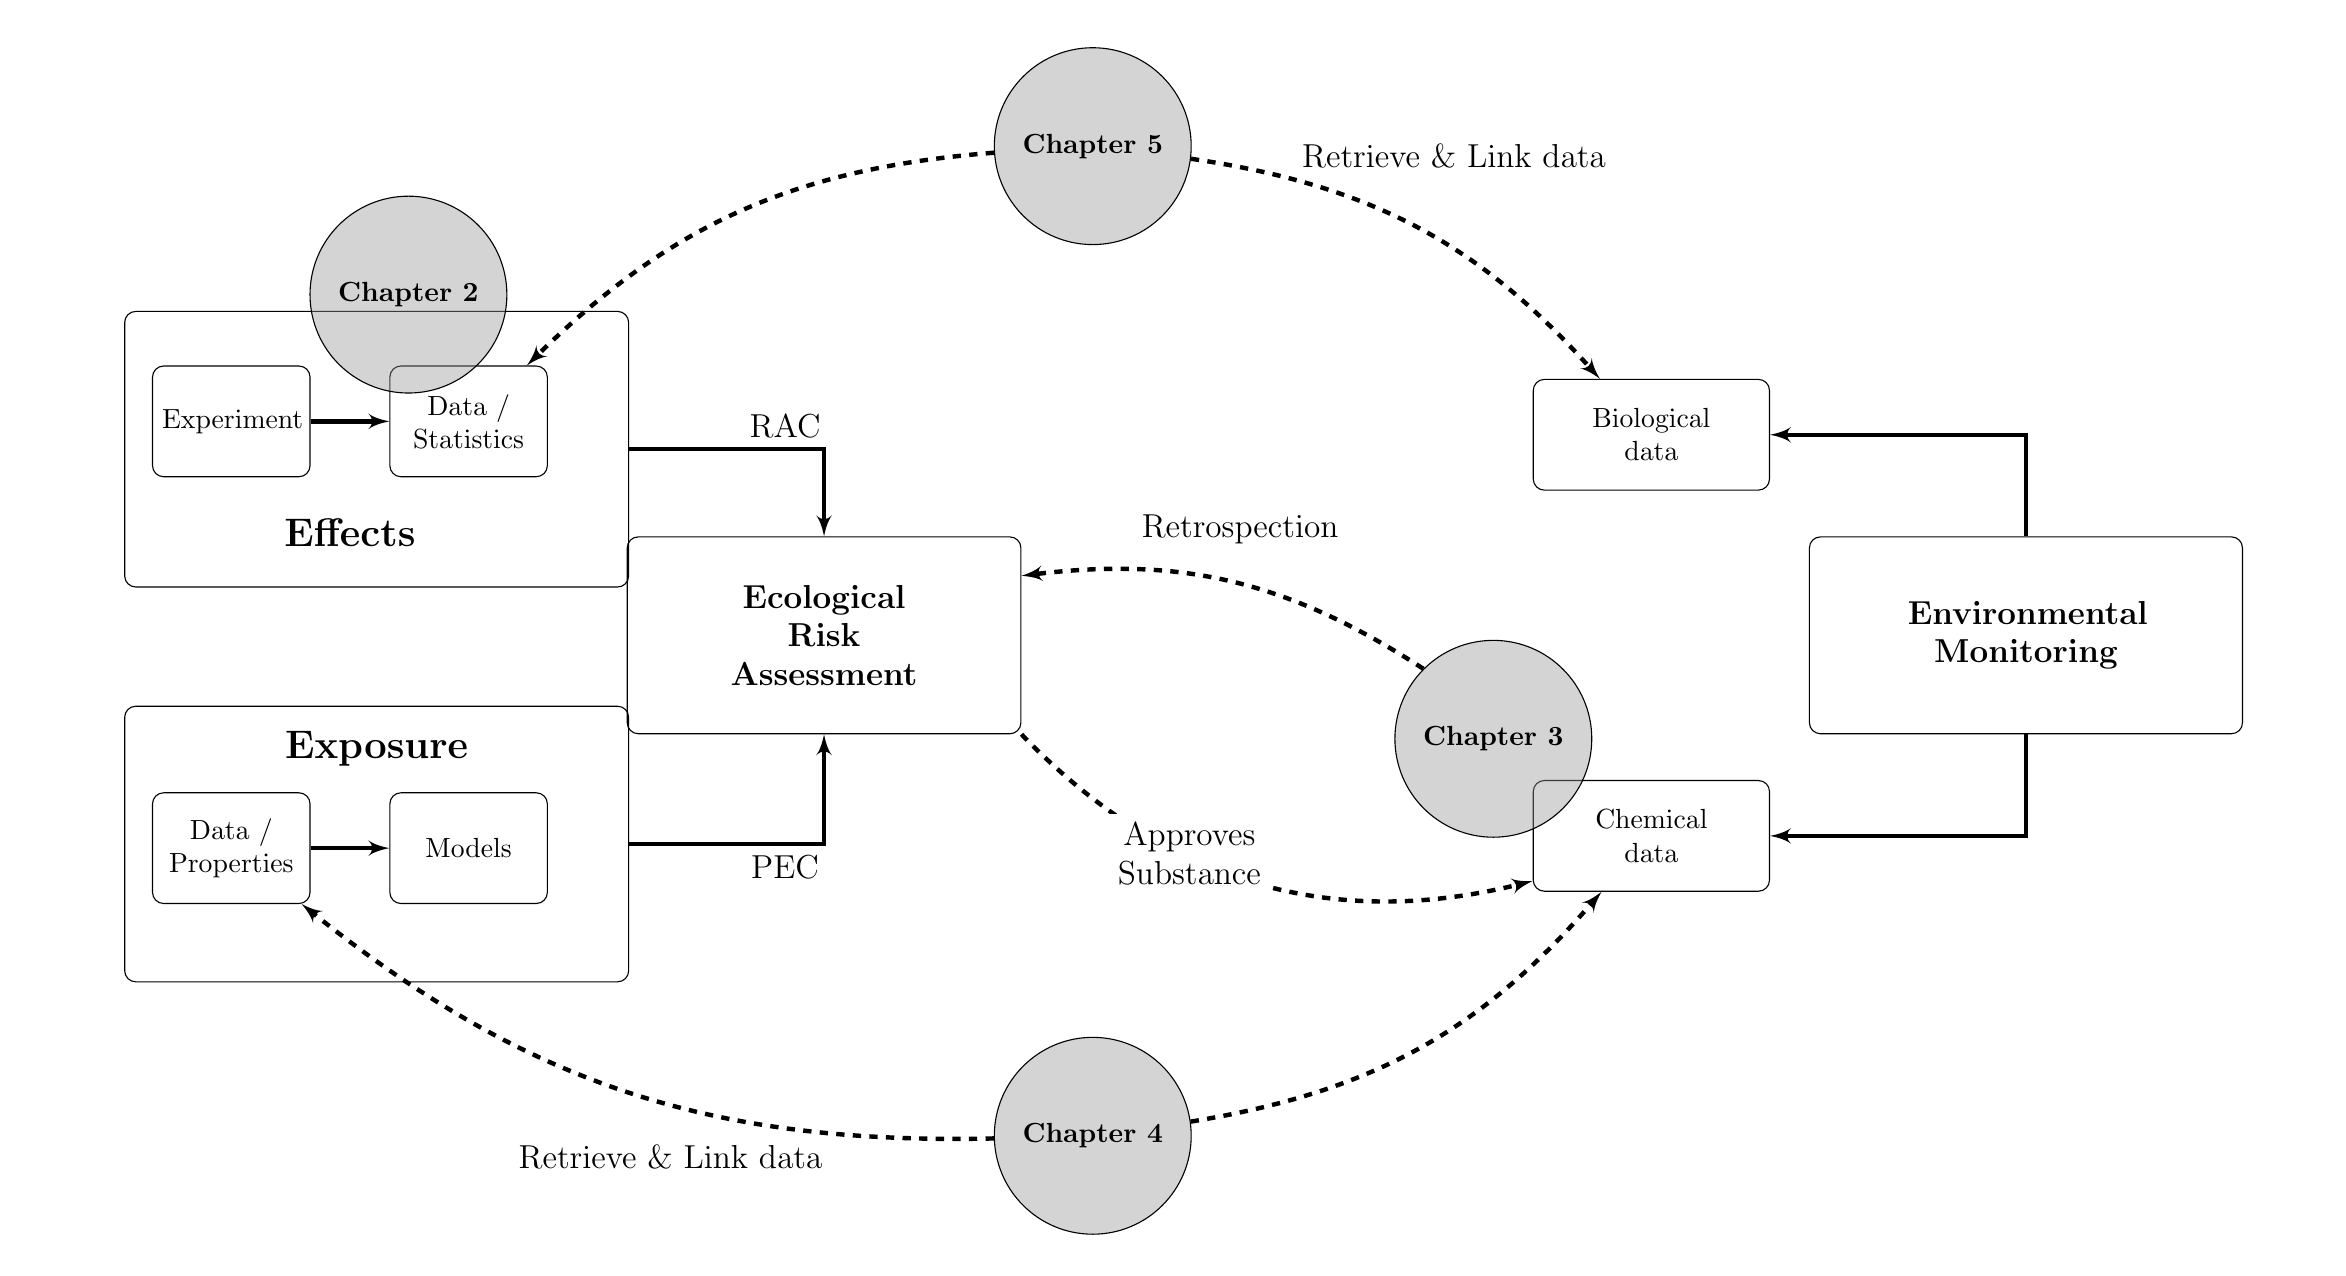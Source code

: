 % \tikzsetnextfilename{overview}
\usetikzlibrary{shapes, arrows, positioning, calc}
% Define elements
\tikzstyle{line} = [draw, -latex', ultra thick]
\tikzstyle{block} = [rectangle, draw, 
    text width=5em, text centered, rounded corners, minimum height=4em]
\tikzstyle{paper} = [circle, draw, fill=gray!85, fill opacity=0.4, text opacity=1,  font = \bf, minimum width=2.5cm]
\tikzstyle{textbf} = [text centered, font = \bf\Large]

\begin{tikzpicture}[node distance = 2cm, auto]
% clip figure
\clip(-2,-10.5) rectangle (26.5,5);

% % % grid for coordinates for clip
% \draw[help lines,xstep=1,ystep=1] (-2,-13) grid (30,6.5);
% \foreach \x in {-2,-1,...,30} { \node [anchor=north] at (\x,0) {\x}; }
% \foreach \y in {-13,-12,...,6} { \node [anchor=east] at (0,\y) {\y}; }


% Nodes
	%% Effects
	\node [name = exp, block, minimum width=2cm] {Experiment} ;
	\node [name = stat, block, minimum width=2cm, right=1cm of exp] {Data / Statistics} ;
    \node [name = eff, block, 
		minimum width=6.4cm, 
		minimum height=3.5cm, 
	below left=5mm of exp.west, anchor = west] {} ;
	\node[textbf, below right=10mm and 5mm of exp, anchor = south]{Effects};

	%% Exposure
  	\node [name = prop, block, minimum width=2cm, below=4cm of exp] {Data / Properties} ;
	\node [name = model, block, minimum width=2cm, right=1cm of prop] {Models} ;
	\node [name = expo, block, 
		minimum width=6.4cm, 
		minimum height=3.5cm, 
		below = 15mm of eff] {} ;
	\node[textbf, above=-2mm of expo, anchor = north]{Exposure};

	%% Risk Assessment
	\node [name = risk, block, below right=0.75cm and 1cm of stat,
       minimum width=5cm, 
		minimum height=2.5cm, 
		font = \bf\large,
		align = center,
       text width = 3cm] {Ecological Risk\\  Assessment};

	%% Monitoring data
	\node [name = monit, block, 
		right = 10cm of risk,
        minimum width=5.5cm, 
		minimum height=2.5cm, 
		font = \bf\large,
		align = center,
       text width = 3cm] {Environmental Monitoring};

	%% biological data
	\node [name = bio, block, 
		above left = 2cm and 2cm of monit, anchor = north,
		minimum width=3cm] { Biological data};
	%% chemical data
	\node [name = chem, block, 
		below left = 2cm and 2cm of monit, anchor = south,
		minimum width=3cm] { Chemical data};


  %% Chapters
	\node[name = chap2, paper, 
		above left = 9mm and -15mm of stat, 
		anchor = east]{Chapter 2};	
    \node[name = chap3, paper, 
		below left = -32mm and 5mm of chem, anchor = north,
		]{Chapter 3};
	\node[name = chap4, paper, anchor = north, yshift=-25mm,  xshift = 10mm,
		] (chap4) at ($(chem)!0.5!(expo)$) {Chapter 4};
	\node[name = chap5, paper, anchor = south, yshift=25mm, xshift = 10mm,
		] (chap5) at ($(bio)!0.5!(eff)$) {Chapter 5};

% arrows
	\path [line] (exp) -- (stat);
	\path [line] (prop) -- (model);
	\path [line] (eff) -| node[pos = 0.4, font = \large]{RAC} (risk);
	\path [line] (expo) -| node[pos = 0.4, font = \large,  below]{PEC} (risk);
	\path [line] (monit) |- (chem);
	\path [line] (monit) |- (bio);
	\path [line, dashed] (chap4) edge [bend left = 20]  node[font = \large, pos = 0.2]{Retrieve \& Link data}  (prop);
    \path [line, dashed] (chap5) edge [bend right = 20]   (stat);
	\path [line, dashed] (chap4) edge [bend right = 20]   (chem);
    \path [line, dashed] (chap5) edge [bend left = 20]   node[font = \large, pos = 0.2]{Retrieve \& Link data} (bio);
    \path [dashed] (chap3.north west) edge [-latex', bend right = 20, ultra thick] node[xshift = 15mm, yshift =10mm, font = \large, align = center] {Retrospection}  (risk);
	\path [dashed] (risk.south east) edge [-latex' ,bend right = 30, ultra thick]  node [xshift = 10mm, pos =0.2,  below, font = \large, align = center, fill = white] {Approves \\ Substance} (chem);


\end{tikzpicture}
